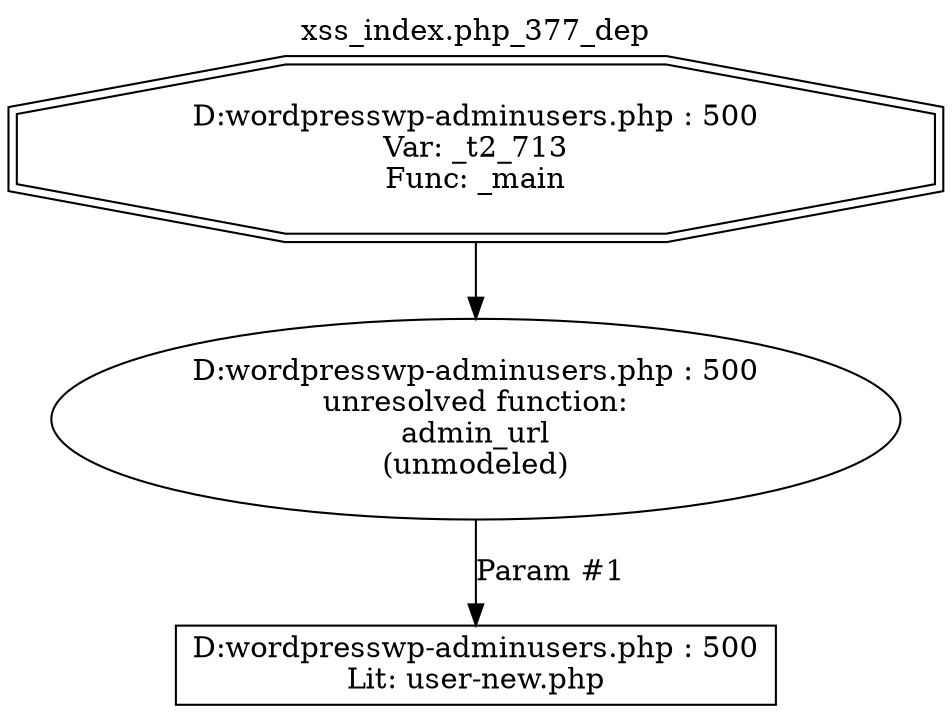 digraph cfg {
  label="xss_index.php_377_dep";
  labelloc=t;
  n1 [shape=doubleoctagon, label="D:\wordpress\wp-admin\users.php : 500\nVar: _t2_713\nFunc: _main\n"];
  n2 [shape=ellipse, label="D:\wordpress\wp-admin\users.php : 500\nunresolved function:\nadmin_url\n(unmodeled)\n"];
  n3 [shape=box, label="D:\wordpress\wp-admin\users.php : 500\nLit: user-new.php\n"];
  n1 -> n2;
  n2 -> n3[label="Param #1"];
}
